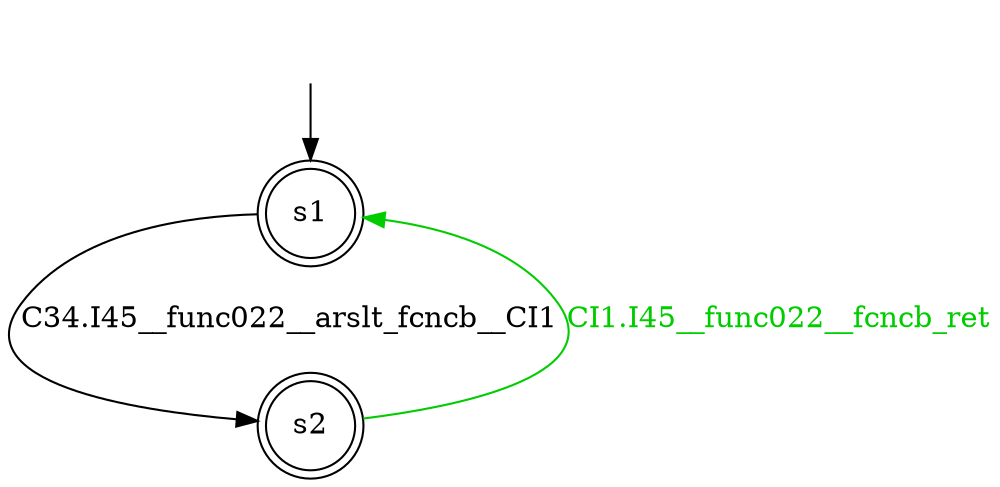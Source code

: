 digraph diffautomaton {
	1 [label=<s1> shape="doublecircle"];
	2 [label=<s2> shape="doublecircle"];
	__init1 [label=<> shape="none"];
	__init1 -> 1;
	1 -> 2 [label=<<font color="#000000">C34.I45__func022__arslt_fcncb__CI1</font>> id="1-0-2"];
	2 -> 1 [label=<<font color="#00cc00">CI1.I45__func022__fcncb_ret</font>> color="#00cc00" id="2-0-1"];
}
